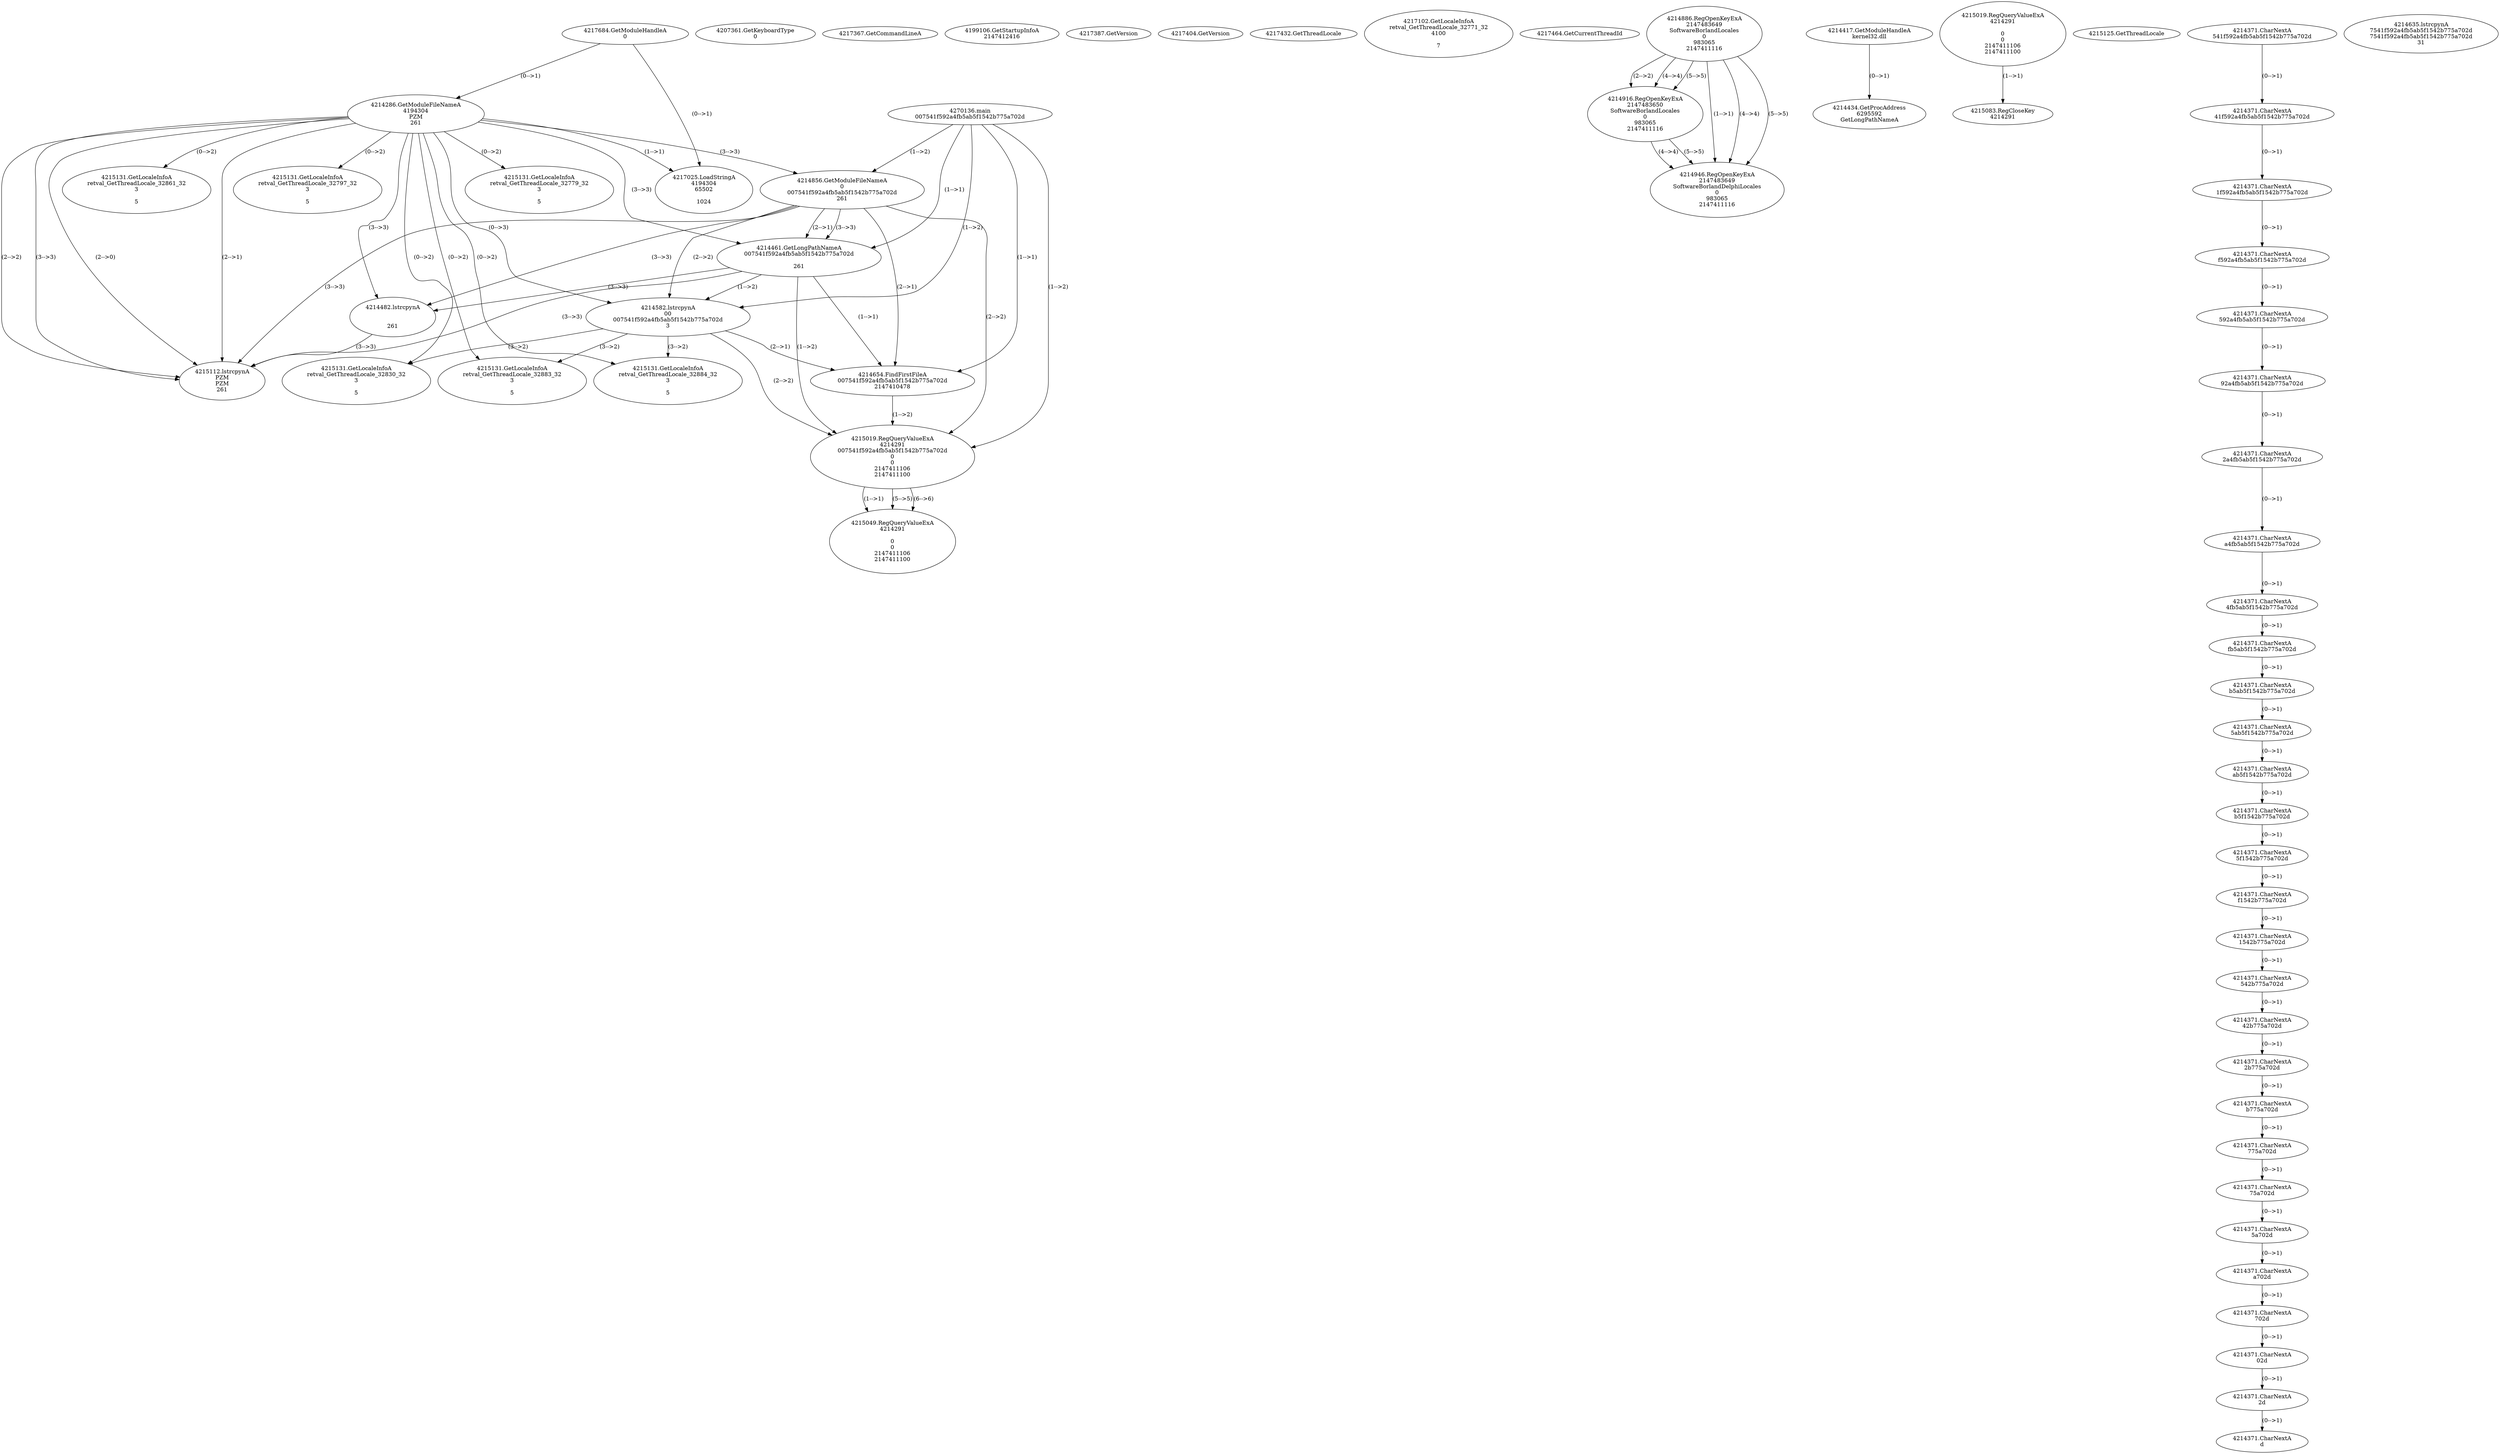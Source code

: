 // Global SCDG with merge call
digraph {
	0 [label="4270136.main
007541f592a4fb5ab5f1542b775a702d"]
	1 [label="4217684.GetModuleHandleA
0"]
	2 [label="4207361.GetKeyboardType
0"]
	3 [label="4217367.GetCommandLineA
"]
	4 [label="4199106.GetStartupInfoA
2147412416"]
	5 [label="4217387.GetVersion
"]
	6 [label="4217404.GetVersion
"]
	7 [label="4217432.GetThreadLocale
"]
	8 [label="4217102.GetLocaleInfoA
retval_GetThreadLocale_32771_32
4100

7"]
	9 [label="4217464.GetCurrentThreadId
"]
	10 [label="4214286.GetModuleFileNameA
4194304
PZM
261"]
	1 -> 10 [label="(0-->1)"]
	11 [label="4214856.GetModuleFileNameA
0
007541f592a4fb5ab5f1542b775a702d
261"]
	0 -> 11 [label="(1-->2)"]
	10 -> 11 [label="(3-->3)"]
	12 [label="4214886.RegOpenKeyExA
2147483649
Software\Borland\Locales
0
983065
2147411116"]
	13 [label="4214916.RegOpenKeyExA
2147483650
Software\Borland\Locales
0
983065
2147411116"]
	12 -> 13 [label="(2-->2)"]
	12 -> 13 [label="(4-->4)"]
	12 -> 13 [label="(5-->5)"]
	14 [label="4214946.RegOpenKeyExA
2147483649
Software\Borland\Delphi\Locales
0
983065
2147411116"]
	12 -> 14 [label="(1-->1)"]
	12 -> 14 [label="(4-->4)"]
	13 -> 14 [label="(4-->4)"]
	12 -> 14 [label="(5-->5)"]
	13 -> 14 [label="(5-->5)"]
	15 [label="4214417.GetModuleHandleA
kernel32.dll"]
	16 [label="4214434.GetProcAddress
6295592
GetLongPathNameA"]
	15 -> 16 [label="(0-->1)"]
	17 [label="4214461.GetLongPathNameA
007541f592a4fb5ab5f1542b775a702d

261"]
	0 -> 17 [label="(1-->1)"]
	11 -> 17 [label="(2-->1)"]
	10 -> 17 [label="(3-->3)"]
	11 -> 17 [label="(3-->3)"]
	18 [label="4214482.lstrcpynA


261"]
	10 -> 18 [label="(3-->3)"]
	11 -> 18 [label="(3-->3)"]
	17 -> 18 [label="(3-->3)"]
	19 [label="4215019.RegQueryValueExA
4214291

0
0
2147411106
2147411100"]
	20 [label="4215083.RegCloseKey
4214291"]
	19 -> 20 [label="(1-->1)"]
	21 [label="4215112.lstrcpynA
PZM
PZM
261"]
	10 -> 21 [label="(2-->1)"]
	10 -> 21 [label="(2-->2)"]
	10 -> 21 [label="(3-->3)"]
	11 -> 21 [label="(3-->3)"]
	17 -> 21 [label="(3-->3)"]
	18 -> 21 [label="(3-->3)"]
	10 -> 21 [label="(2-->0)"]
	22 [label="4215125.GetThreadLocale
"]
	23 [label="4215131.GetLocaleInfoA
retval_GetThreadLocale_32861_32
3

5"]
	10 -> 23 [label="(0-->2)"]
	24 [label="4217025.LoadStringA
4194304
65502

1024"]
	1 -> 24 [label="(0-->1)"]
	10 -> 24 [label="(1-->1)"]
	25 [label="4215131.GetLocaleInfoA
retval_GetThreadLocale_32797_32
3

5"]
	10 -> 25 [label="(0-->2)"]
	26 [label="4214582.lstrcpynA
00
007541f592a4fb5ab5f1542b775a702d
3"]
	0 -> 26 [label="(1-->2)"]
	11 -> 26 [label="(2-->2)"]
	17 -> 26 [label="(1-->2)"]
	10 -> 26 [label="(0-->3)"]
	27 [label="4214371.CharNextA
541f592a4fb5ab5f1542b775a702d"]
	28 [label="4214371.CharNextA
41f592a4fb5ab5f1542b775a702d"]
	27 -> 28 [label="(0-->1)"]
	29 [label="4214371.CharNextA
1f592a4fb5ab5f1542b775a702d"]
	28 -> 29 [label="(0-->1)"]
	30 [label="4214371.CharNextA
f592a4fb5ab5f1542b775a702d"]
	29 -> 30 [label="(0-->1)"]
	31 [label="4214371.CharNextA
592a4fb5ab5f1542b775a702d"]
	30 -> 31 [label="(0-->1)"]
	32 [label="4214371.CharNextA
92a4fb5ab5f1542b775a702d"]
	31 -> 32 [label="(0-->1)"]
	33 [label="4214371.CharNextA
2a4fb5ab5f1542b775a702d"]
	32 -> 33 [label="(0-->1)"]
	34 [label="4214371.CharNextA
a4fb5ab5f1542b775a702d"]
	33 -> 34 [label="(0-->1)"]
	35 [label="4214371.CharNextA
4fb5ab5f1542b775a702d"]
	34 -> 35 [label="(0-->1)"]
	36 [label="4214371.CharNextA
fb5ab5f1542b775a702d"]
	35 -> 36 [label="(0-->1)"]
	37 [label="4214371.CharNextA
b5ab5f1542b775a702d"]
	36 -> 37 [label="(0-->1)"]
	38 [label="4214371.CharNextA
5ab5f1542b775a702d"]
	37 -> 38 [label="(0-->1)"]
	39 [label="4214371.CharNextA
ab5f1542b775a702d"]
	38 -> 39 [label="(0-->1)"]
	40 [label="4214371.CharNextA
b5f1542b775a702d"]
	39 -> 40 [label="(0-->1)"]
	41 [label="4214371.CharNextA
5f1542b775a702d"]
	40 -> 41 [label="(0-->1)"]
	42 [label="4214371.CharNextA
f1542b775a702d"]
	41 -> 42 [label="(0-->1)"]
	43 [label="4214371.CharNextA
1542b775a702d"]
	42 -> 43 [label="(0-->1)"]
	44 [label="4214371.CharNextA
542b775a702d"]
	43 -> 44 [label="(0-->1)"]
	45 [label="4214371.CharNextA
42b775a702d"]
	44 -> 45 [label="(0-->1)"]
	46 [label="4214371.CharNextA
2b775a702d"]
	45 -> 46 [label="(0-->1)"]
	47 [label="4214371.CharNextA
b775a702d"]
	46 -> 47 [label="(0-->1)"]
	48 [label="4214371.CharNextA
775a702d"]
	47 -> 48 [label="(0-->1)"]
	49 [label="4214371.CharNextA
75a702d"]
	48 -> 49 [label="(0-->1)"]
	50 [label="4214371.CharNextA
5a702d"]
	49 -> 50 [label="(0-->1)"]
	51 [label="4214371.CharNextA
a702d"]
	50 -> 51 [label="(0-->1)"]
	52 [label="4214371.CharNextA
702d"]
	51 -> 52 [label="(0-->1)"]
	53 [label="4214371.CharNextA
02d"]
	52 -> 53 [label="(0-->1)"]
	54 [label="4214371.CharNextA
2d"]
	53 -> 54 [label="(0-->1)"]
	55 [label="4214371.CharNextA
d"]
	54 -> 55 [label="(0-->1)"]
	56 [label="4214635.lstrcpynA
7541f592a4fb5ab5f1542b775a702d
7541f592a4fb5ab5f1542b775a702d
31"]
	57 [label="4214654.FindFirstFileA
007541f592a4fb5ab5f1542b775a702d
2147410478"]
	0 -> 57 [label="(1-->1)"]
	11 -> 57 [label="(2-->1)"]
	17 -> 57 [label="(1-->1)"]
	26 -> 57 [label="(2-->1)"]
	58 [label="4215019.RegQueryValueExA
4214291
007541f592a4fb5ab5f1542b775a702d
0
0
2147411106
2147411100"]
	0 -> 58 [label="(1-->2)"]
	11 -> 58 [label="(2-->2)"]
	17 -> 58 [label="(1-->2)"]
	26 -> 58 [label="(2-->2)"]
	57 -> 58 [label="(1-->2)"]
	59 [label="4215131.GetLocaleInfoA
retval_GetThreadLocale_32830_32
3

5"]
	10 -> 59 [label="(0-->2)"]
	26 -> 59 [label="(3-->2)"]
	60 [label="4215049.RegQueryValueExA
4214291

0
0
2147411106
2147411100"]
	58 -> 60 [label="(1-->1)"]
	58 -> 60 [label="(5-->5)"]
	58 -> 60 [label="(6-->6)"]
	61 [label="4215131.GetLocaleInfoA
retval_GetThreadLocale_32883_32
3

5"]
	10 -> 61 [label="(0-->2)"]
	26 -> 61 [label="(3-->2)"]
	62 [label="4215131.GetLocaleInfoA
retval_GetThreadLocale_32884_32
3

5"]
	10 -> 62 [label="(0-->2)"]
	26 -> 62 [label="(3-->2)"]
	63 [label="4215131.GetLocaleInfoA
retval_GetThreadLocale_32779_32
3

5"]
	10 -> 63 [label="(0-->2)"]
}
